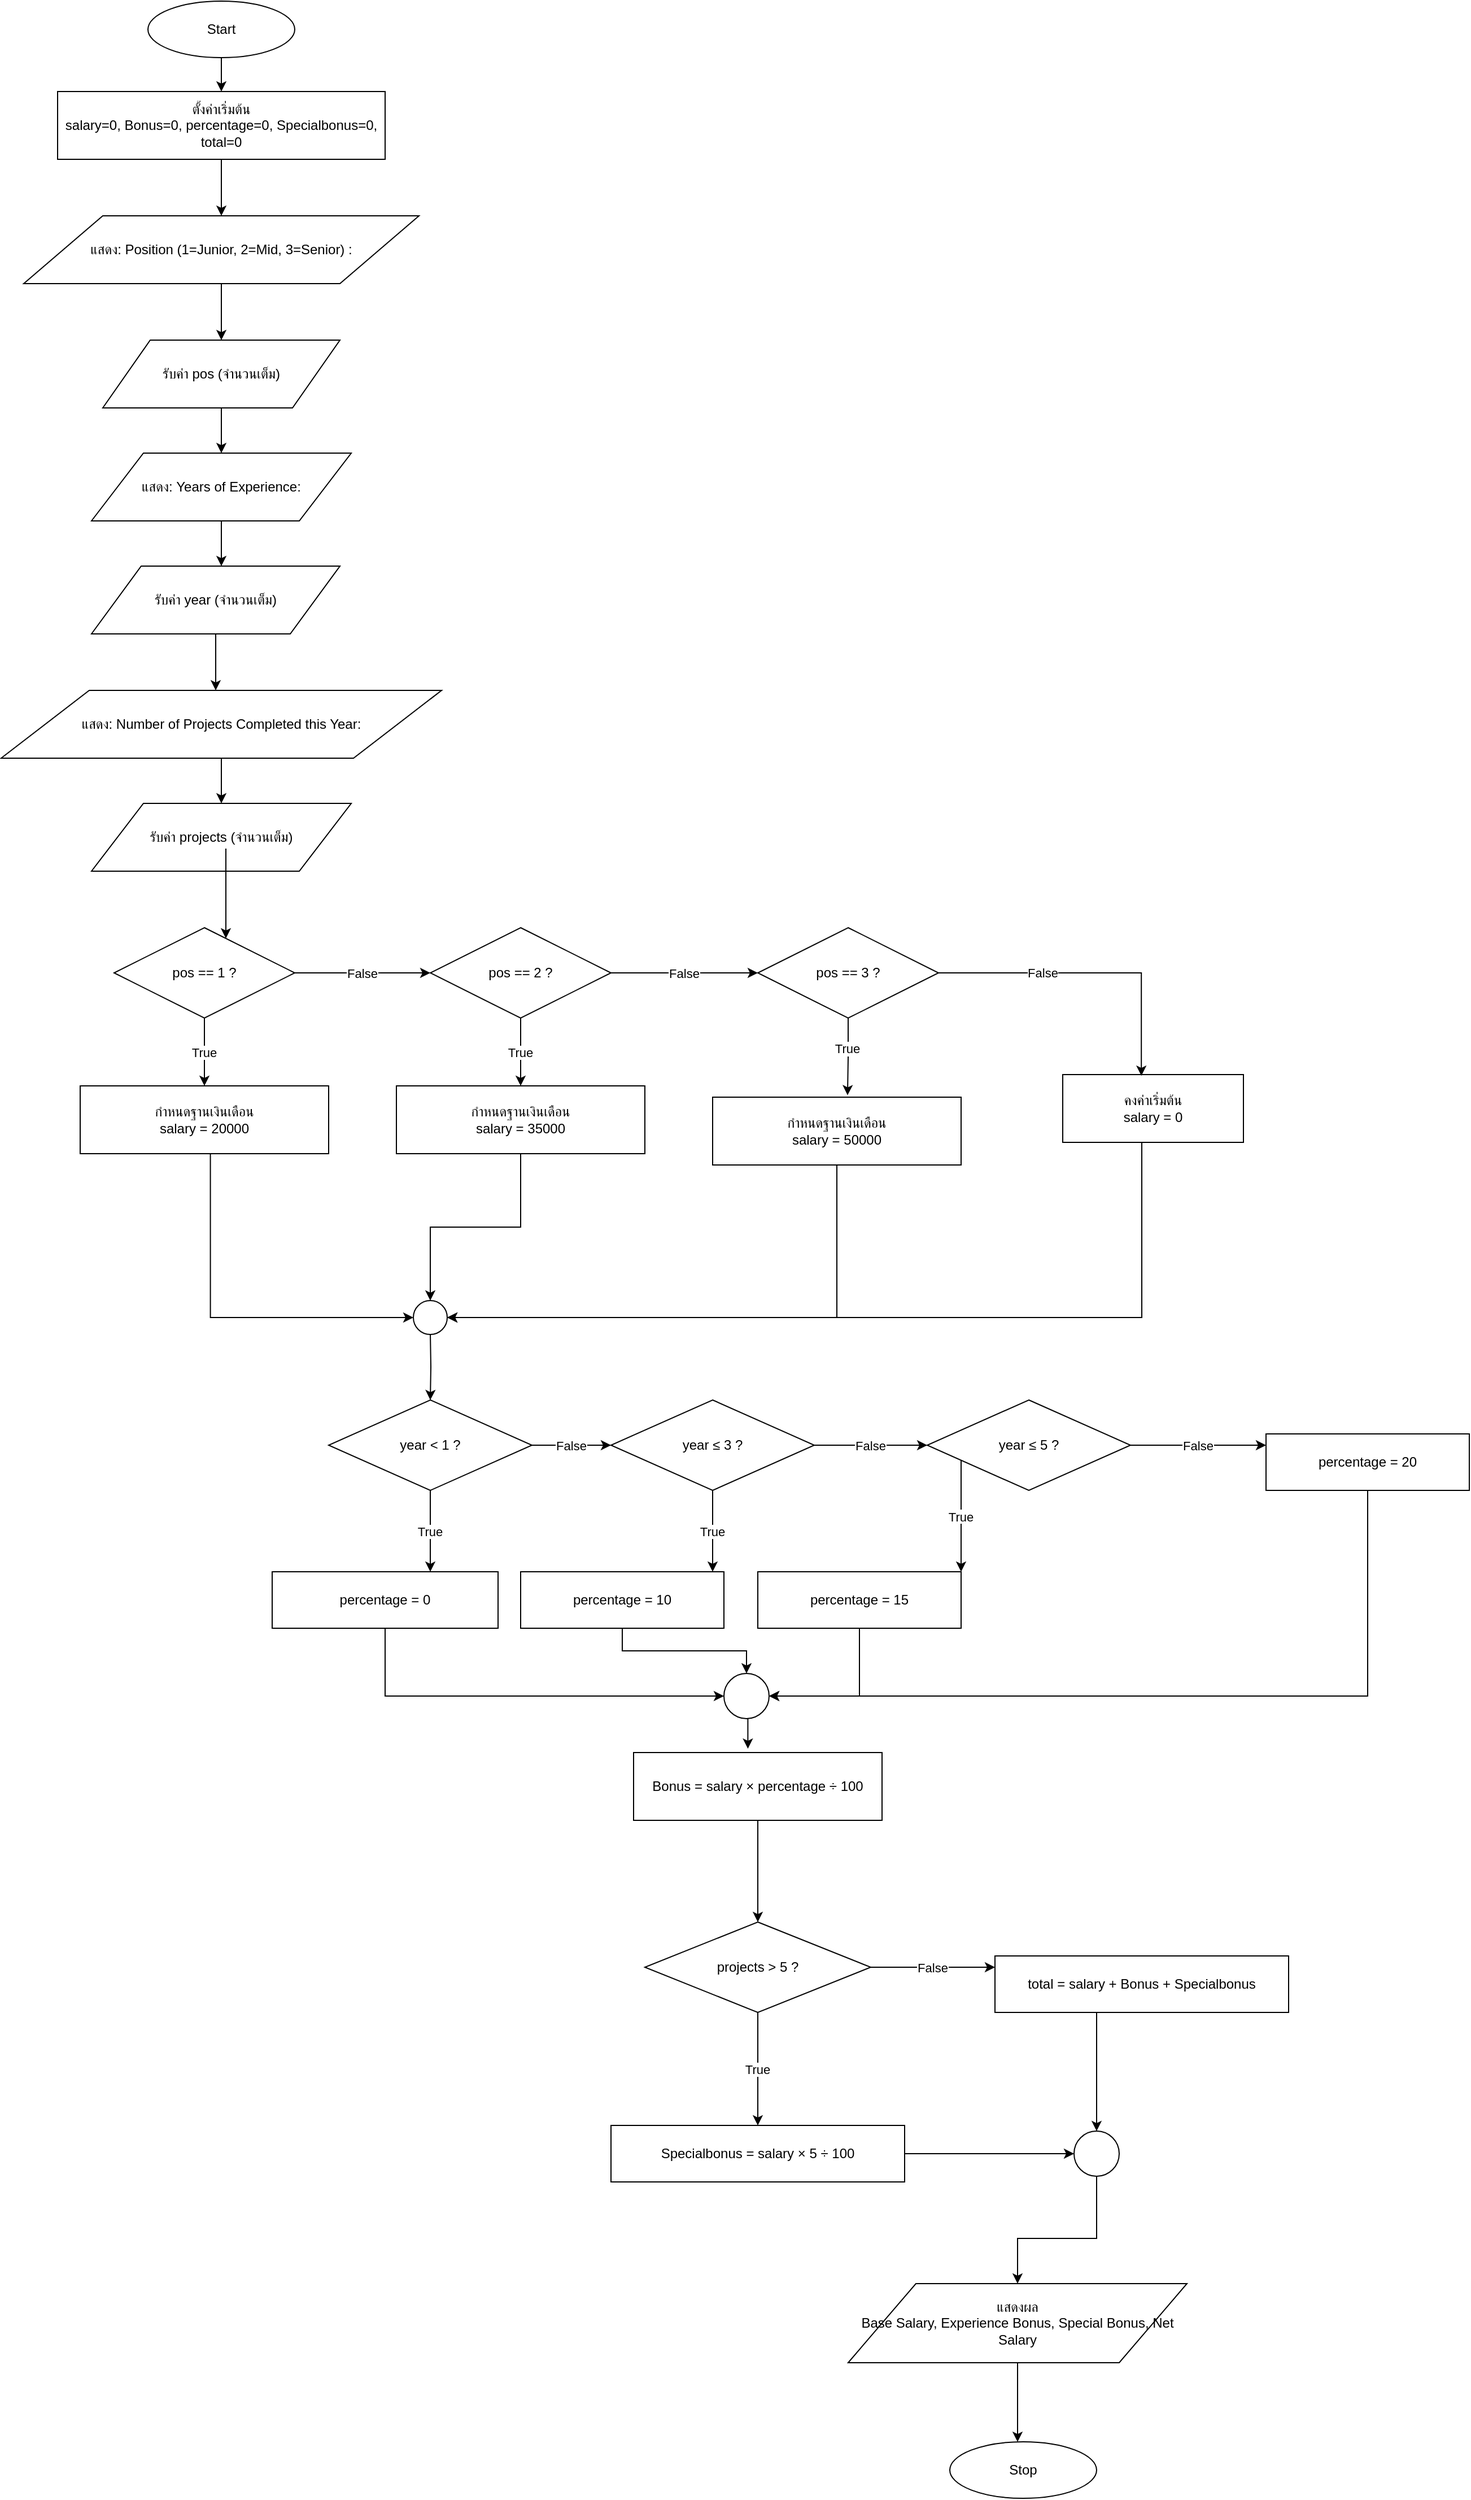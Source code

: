 <mxfile version="28.2.5">
  <diagram name="หน้า-1" id="OCQVYchyi37NQFthfEx4">
    <mxGraphModel grid="1" page="1" gridSize="10" guides="1" tooltips="1" connect="1" arrows="1" fold="1" pageScale="1" pageWidth="1654" pageHeight="2336" math="0" shadow="0">
      <root>
        <mxCell id="0" />
        <mxCell id="1" parent="0" />
        <mxCell id="start" value="Start" style="ellipse;whiteSpace=wrap;html=1;" vertex="1" parent="1">
          <mxGeometry x="360" y="-150" width="130" height="50" as="geometry" />
        </mxCell>
        <mxCell id="init" value="ตั้งค่าเริ่มต้น&#xa;salary=0, Bonus=0, percentage=0, Specialbonus=0, total=0" style="whiteSpace=wrap;html=1;" vertex="1" parent="1">
          <mxGeometry x="280" y="-70" width="290" height="60" as="geometry" />
        </mxCell>
        <mxCell id="io_pos1" value="แสดง: Position (1=Junior, 2=Mid, 3=Senior) :" style="shape=parallelogram;perimeter=parallelogramPerimeter;whiteSpace=wrap;html=1;" vertex="1" parent="1">
          <mxGeometry x="250" y="40" width="350" height="60" as="geometry" />
        </mxCell>
        <mxCell id="io_pos2" value="รับค่า pos (จำนวนเต็ม)" style="shape=parallelogram;perimeter=parallelogramPerimeter;whiteSpace=wrap;html=1;" vertex="1" parent="1">
          <mxGeometry x="320" y="150" width="210" height="60" as="geometry" />
        </mxCell>
        <mxCell id="io_year1" value="แสดง: Years of Experience:" style="shape=parallelogram;perimeter=parallelogramPerimeter;whiteSpace=wrap;html=1;" vertex="1" parent="1">
          <mxGeometry x="310" y="250" width="230" height="60" as="geometry" />
        </mxCell>
        <mxCell id="io_year2" value="รับค่า year (จำนวนเต็ม)" style="shape=parallelogram;perimeter=parallelogramPerimeter;whiteSpace=wrap;html=1;" vertex="1" parent="1">
          <mxGeometry x="310" y="350" width="220" height="60" as="geometry" />
        </mxCell>
        <mxCell id="io_proj1" value="แสดง: Number of Projects Completed this Year:" style="shape=parallelogram;perimeter=parallelogramPerimeter;whiteSpace=wrap;html=1;" vertex="1" parent="1">
          <mxGeometry x="230" y="460" width="390" height="60" as="geometry" />
        </mxCell>
        <mxCell id="io_proj2" value="รับค่า projects (จำนวนเต็ม)" style="shape=parallelogram;perimeter=parallelogramPerimeter;whiteSpace=wrap;html=1;" vertex="1" parent="1">
          <mxGeometry x="310" y="560" width="230" height="60" as="geometry" />
        </mxCell>
        <mxCell id="c_pos1" value="pos == 1 ?" style="rhombus;whiteSpace=wrap;html=1;" vertex="1" parent="1">
          <mxGeometry x="330" y="670" width="160" height="80" as="geometry" />
        </mxCell>
        <mxCell id="3Sq2XiwDMk4CIQSRiVFK-6" style="edgeStyle=orthogonalEdgeStyle;rounded=0;orthogonalLoop=1;jettySize=auto;html=1;entryX=0;entryY=0.5;entryDx=0;entryDy=0;exitX=0.524;exitY=0.995;exitDx=0;exitDy=0;exitPerimeter=0;" edge="1" parent="1" source="p_pos1" target="3Sq2XiwDMk4CIQSRiVFK-5">
          <mxGeometry relative="1" as="geometry" />
        </mxCell>
        <mxCell id="p_pos1" value="กำหนดฐานเงินเดือน&#xa;salary = 20000" style="whiteSpace=wrap;html=1;" vertex="1" parent="1">
          <mxGeometry x="300" y="810.0" width="220" height="60" as="geometry" />
        </mxCell>
        <mxCell id="c_pos2" value="pos == 2 ?" style="rhombus;whiteSpace=wrap;html=1;" vertex="1" parent="1">
          <mxGeometry x="610" y="670" width="160" height="80" as="geometry" />
        </mxCell>
        <mxCell id="3Sq2XiwDMk4CIQSRiVFK-7" style="edgeStyle=orthogonalEdgeStyle;rounded=0;orthogonalLoop=1;jettySize=auto;html=1;entryX=0.5;entryY=0;entryDx=0;entryDy=0;" edge="1" parent="1" source="p_pos2" target="3Sq2XiwDMk4CIQSRiVFK-5">
          <mxGeometry relative="1" as="geometry" />
        </mxCell>
        <mxCell id="p_pos2" value="กำหนดฐานเงินเดือน&#xa;salary = 35000" style="whiteSpace=wrap;html=1;" vertex="1" parent="1">
          <mxGeometry x="580" y="810.0" width="220" height="60" as="geometry" />
        </mxCell>
        <mxCell id="c_pos3" value="pos == 3 ?" style="rhombus;whiteSpace=wrap;html=1;" vertex="1" parent="1">
          <mxGeometry x="900" y="670" width="160" height="80" as="geometry" />
        </mxCell>
        <mxCell id="3Sq2XiwDMk4CIQSRiVFK-8" style="edgeStyle=orthogonalEdgeStyle;rounded=0;orthogonalLoop=1;jettySize=auto;html=1;entryX=1;entryY=0.5;entryDx=0;entryDy=0;" edge="1" parent="1" source="p_pos3" target="3Sq2XiwDMk4CIQSRiVFK-5">
          <mxGeometry relative="1" as="geometry">
            <Array as="points">
              <mxPoint x="970" y="1015" />
            </Array>
          </mxGeometry>
        </mxCell>
        <mxCell id="p_pos3" value="กำหนดฐานเงินเดือน&#xa;salary = 50000" style="whiteSpace=wrap;html=1;" vertex="1" parent="1">
          <mxGeometry x="860" y="820" width="220" height="60" as="geometry" />
        </mxCell>
        <mxCell id="3Sq2XiwDMk4CIQSRiVFK-9" style="edgeStyle=orthogonalEdgeStyle;rounded=0;orthogonalLoop=1;jettySize=auto;html=1;entryX=1;entryY=0.5;entryDx=0;entryDy=0;" edge="1" parent="1" source="p_pos_else" target="3Sq2XiwDMk4CIQSRiVFK-5">
          <mxGeometry relative="1" as="geometry">
            <Array as="points">
              <mxPoint x="1240" y="1015" />
            </Array>
          </mxGeometry>
        </mxCell>
        <mxCell id="p_pos_else" value="คงค่าเริ่มต้น&#xa;salary = 0" style="whiteSpace=wrap;html=1;" vertex="1" parent="1">
          <mxGeometry x="1170" y="800" width="160" height="60" as="geometry" />
        </mxCell>
        <mxCell id="3Sq2XiwDMk4CIQSRiVFK-4" style="edgeStyle=orthogonalEdgeStyle;rounded=0;orthogonalLoop=1;jettySize=auto;html=1;entryX=0.5;entryY=0;entryDx=0;entryDy=0;" edge="1" parent="1" target="c_y1">
          <mxGeometry relative="1" as="geometry">
            <mxPoint x="610" y="1028.18" as="sourcePoint" />
          </mxGeometry>
        </mxCell>
        <mxCell id="c_y1" value="year &lt; 1 ?" style="rhombus;whiteSpace=wrap;html=1;" vertex="1" parent="1">
          <mxGeometry x="520" y="1088" width="180" height="80" as="geometry" />
        </mxCell>
        <mxCell id="Nq_qjhr0HyUAWgFXekSo-2" style="edgeStyle=orthogonalEdgeStyle;rounded=0;orthogonalLoop=1;jettySize=auto;html=1;exitX=0.5;exitY=1;exitDx=0;exitDy=0;entryX=0;entryY=0.5;entryDx=0;entryDy=0;" edge="1" parent="1" source="p_y1" target="Nq_qjhr0HyUAWgFXekSo-1">
          <mxGeometry relative="1" as="geometry" />
        </mxCell>
        <mxCell id="p_y1" value="percentage = 0" style="whiteSpace=wrap;html=1;" vertex="1" parent="1">
          <mxGeometry x="470" y="1240" width="200" height="50" as="geometry" />
        </mxCell>
        <mxCell id="c_y2" value="year ≤ 3 ?" style="rhombus;whiteSpace=wrap;html=1;" vertex="1" parent="1">
          <mxGeometry x="770" y="1088" width="180" height="80" as="geometry" />
        </mxCell>
        <mxCell id="Nq_qjhr0HyUAWgFXekSo-3" style="edgeStyle=orthogonalEdgeStyle;rounded=0;orthogonalLoop=1;jettySize=auto;html=1;exitX=0.5;exitY=1;exitDx=0;exitDy=0;entryX=0.5;entryY=0;entryDx=0;entryDy=0;" edge="1" parent="1" source="p_y2" target="Nq_qjhr0HyUAWgFXekSo-1">
          <mxGeometry relative="1" as="geometry" />
        </mxCell>
        <mxCell id="p_y2" value="percentage = 10" style="whiteSpace=wrap;html=1;" vertex="1" parent="1">
          <mxGeometry x="690" y="1240" width="180" height="50" as="geometry" />
        </mxCell>
        <mxCell id="c_y3" value="year ≤ 5 ?" style="rhombus;whiteSpace=wrap;html=1;" vertex="1" parent="1">
          <mxGeometry x="1050" y="1088" width="180" height="80" as="geometry" />
        </mxCell>
        <mxCell id="Nq_qjhr0HyUAWgFXekSo-4" style="edgeStyle=orthogonalEdgeStyle;rounded=0;orthogonalLoop=1;jettySize=auto;html=1;exitX=0.5;exitY=1;exitDx=0;exitDy=0;entryX=1;entryY=0.5;entryDx=0;entryDy=0;" edge="1" parent="1" source="p_y3" target="Nq_qjhr0HyUAWgFXekSo-1">
          <mxGeometry relative="1" as="geometry" />
        </mxCell>
        <mxCell id="p_y3" value="percentage = 15" style="whiteSpace=wrap;html=1;" vertex="1" parent="1">
          <mxGeometry x="900" y="1240" width="180" height="50" as="geometry" />
        </mxCell>
        <mxCell id="Nq_qjhr0HyUAWgFXekSo-6" style="edgeStyle=orthogonalEdgeStyle;rounded=0;orthogonalLoop=1;jettySize=auto;html=1;exitX=0.5;exitY=1;exitDx=0;exitDy=0;entryX=1;entryY=0.5;entryDx=0;entryDy=0;" edge="1" parent="1" source="p_y4" target="Nq_qjhr0HyUAWgFXekSo-1">
          <mxGeometry relative="1" as="geometry" />
        </mxCell>
        <mxCell id="p_y4" value="percentage = 20" style="whiteSpace=wrap;html=1;" vertex="1" parent="1">
          <mxGeometry x="1350" y="1118" width="180" height="50" as="geometry" />
        </mxCell>
        <mxCell id="Nq_qjhr0HyUAWgFXekSo-9" style="edgeStyle=orthogonalEdgeStyle;rounded=0;orthogonalLoop=1;jettySize=auto;html=1;exitX=0.5;exitY=1;exitDx=0;exitDy=0;entryX=0.5;entryY=0;entryDx=0;entryDy=0;" edge="1" parent="1" source="p_bonus" target="c_proj">
          <mxGeometry relative="1" as="geometry" />
        </mxCell>
        <mxCell id="p_bonus" value="Bonus = salary × percentage ÷ 100" style="whiteSpace=wrap;html=1;" vertex="1" parent="1">
          <mxGeometry x="790" y="1400" width="220" height="60" as="geometry" />
        </mxCell>
        <mxCell id="c_proj" value="projects &gt; 5 ?" style="rhombus;whiteSpace=wrap;html=1;" vertex="1" parent="1">
          <mxGeometry x="800" y="1550" width="200" height="80" as="geometry" />
        </mxCell>
        <mxCell id="Nq_qjhr0HyUAWgFXekSo-14" style="edgeStyle=orthogonalEdgeStyle;rounded=0;orthogonalLoop=1;jettySize=auto;html=1;exitX=1;exitY=0.5;exitDx=0;exitDy=0;entryX=0;entryY=0.5;entryDx=0;entryDy=0;" edge="1" parent="1" source="p_spec" target="Nq_qjhr0HyUAWgFXekSo-10">
          <mxGeometry relative="1" as="geometry" />
        </mxCell>
        <mxCell id="p_spec" value="Specialbonus = salary × 5 ÷ 100" style="whiteSpace=wrap;html=1;" vertex="1" parent="1">
          <mxGeometry x="770" y="1730" width="260" height="50" as="geometry" />
        </mxCell>
        <mxCell id="Nq_qjhr0HyUAWgFXekSo-11" style="edgeStyle=orthogonalEdgeStyle;rounded=0;orthogonalLoop=1;jettySize=auto;html=1;exitX=0.5;exitY=1;exitDx=0;exitDy=0;entryX=0.5;entryY=0;entryDx=0;entryDy=0;" edge="1" parent="1" source="p_total" target="Nq_qjhr0HyUAWgFXekSo-10">
          <mxGeometry relative="1" as="geometry">
            <Array as="points">
              <mxPoint x="1200" y="1630" />
            </Array>
          </mxGeometry>
        </mxCell>
        <mxCell id="p_total" value="total = salary + Bonus + Specialbonus" style="whiteSpace=wrap;html=1;" vertex="1" parent="1">
          <mxGeometry x="1110" y="1580" width="260" height="50" as="geometry" />
        </mxCell>
        <mxCell id="io_out" value="แสดงผล&#xa;Base Salary, Experience Bonus, Special Bonus, Net Salary" style="shape=parallelogram;perimeter=parallelogramPerimeter;whiteSpace=wrap;html=1;" vertex="1" parent="1">
          <mxGeometry x="980" y="1870" width="300" height="70" as="geometry" />
        </mxCell>
        <mxCell id="stop" value="Stop" style="ellipse;whiteSpace=wrap;html=1;" vertex="1" parent="1">
          <mxGeometry x="1070" y="2010" width="130" height="50" as="geometry" />
        </mxCell>
        <mxCell id="e0" style="endArrow=classic;orthogonal=1;rounded=0;" edge="1" parent="1" source="start" target="init">
          <mxGeometry relative="1" as="geometry" />
        </mxCell>
        <mxCell id="e1" style="endArrow=classic;orthogonal=1;rounded=0;" edge="1" parent="1" source="init" target="io_pos1">
          <mxGeometry relative="1" as="geometry" />
        </mxCell>
        <mxCell id="e2" style="endArrow=classic;orthogonal=1;rounded=0;" edge="1" parent="1" source="io_pos1" target="io_pos2">
          <mxGeometry relative="1" as="geometry" />
        </mxCell>
        <mxCell id="e3" style="endArrow=classic;orthogonal=1;rounded=0;" edge="1" parent="1" source="io_pos2" target="io_year1">
          <mxGeometry relative="1" as="geometry" />
        </mxCell>
        <mxCell id="e4" style="endArrow=classic;orthogonal=1;rounded=0;" edge="1" parent="1" source="io_year1" target="io_year2">
          <mxGeometry relative="1" as="geometry" />
        </mxCell>
        <mxCell id="e5" style="endArrow=classic;orthogonal=1;rounded=0;" edge="1" parent="1" source="io_year2" target="io_proj1">
          <mxGeometry relative="1" as="geometry" />
        </mxCell>
        <mxCell id="e6" style="endArrow=classic;orthogonal=1;rounded=0;" edge="1" parent="1" source="io_proj1" target="io_proj2">
          <mxGeometry relative="1" as="geometry" />
        </mxCell>
        <mxCell id="e7" style="endArrow=classic;orthogonal=1;rounded=0;" edge="1" parent="1" target="c_pos1">
          <mxGeometry relative="1" as="geometry">
            <mxPoint x="429" y="600" as="sourcePoint" />
          </mxGeometry>
        </mxCell>
        <mxCell id="ep1t" value="True" style="endArrow=classic;orthogonal=1;rounded=0;exitX=0.5;exitY=1;exitDx=0;exitDy=0;" edge="1" parent="1" source="c_pos1" target="p_pos1">
          <mxGeometry relative="1" as="geometry">
            <mxPoint x="400" y="888.18" as="sourcePoint" />
          </mxGeometry>
        </mxCell>
        <mxCell id="ep1f" value="False" style="endArrow=classic;orthogonal=1;rounded=0;" edge="1" parent="1" source="c_pos1" target="c_pos2">
          <mxGeometry relative="1" as="geometry" />
        </mxCell>
        <mxCell id="ep2t" value="True" style="endArrow=classic;orthogonal=1;rounded=0;exitX=0.5;exitY=1;exitDx=0;exitDy=0;" edge="1" parent="1" source="c_pos2" target="p_pos2">
          <mxGeometry relative="1" as="geometry">
            <mxPoint x="610" y="888.18" as="sourcePoint" />
          </mxGeometry>
        </mxCell>
        <mxCell id="ep2f" value="False" style="endArrow=classic;orthogonal=1;rounded=0;" edge="1" parent="1" source="c_pos2" target="c_pos3">
          <mxGeometry relative="1" as="geometry" />
        </mxCell>
        <mxCell id="ey1t" value="True" style="endArrow=classic;orthogonal=1;rounded=0;" edge="1" parent="1" source="c_y1" target="p_y1">
          <mxGeometry relative="1" as="geometry" />
        </mxCell>
        <mxCell id="ey1f" value="False" style="endArrow=classic;orthogonal=1;rounded=0;" edge="1" parent="1" source="c_y1" target="c_y2">
          <mxGeometry relative="1" as="geometry" />
        </mxCell>
        <mxCell id="ey2t" value="True" style="endArrow=classic;orthogonal=1;rounded=0;" edge="1" parent="1" source="c_y2" target="p_y2">
          <mxGeometry relative="1" as="geometry" />
        </mxCell>
        <mxCell id="ey2f" value="False" style="endArrow=classic;orthogonal=1;rounded=0;" edge="1" parent="1" source="c_y2" target="c_y3">
          <mxGeometry relative="1" as="geometry" />
        </mxCell>
        <mxCell id="ey3t" value="True" style="endArrow=classic;orthogonal=1;rounded=0;" edge="1" parent="1" source="c_y3" target="p_y3">
          <mxGeometry relative="1" as="geometry" />
        </mxCell>
        <mxCell id="ey3f" value="False" style="endArrow=classic;orthogonal=1;rounded=0;" edge="1" parent="1" source="c_y3" target="p_y4">
          <mxGeometry relative="1" as="geometry" />
        </mxCell>
        <mxCell id="ept" value="True" style="endArrow=classic;orthogonal=1;rounded=0;" edge="1" parent="1" target="p_spec">
          <mxGeometry relative="1" as="geometry">
            <mxPoint x="900" y="1630" as="sourcePoint" />
          </mxGeometry>
        </mxCell>
        <mxCell id="epf" value="False" style="endArrow=classic;orthogonal=1;rounded=0;" edge="1" parent="1" target="p_total">
          <mxGeometry relative="1" as="geometry">
            <mxPoint x="1000" y="1590" as="sourcePoint" />
          </mxGeometry>
        </mxCell>
        <mxCell id="e_out_to_stop" style="endArrow=classic;orthogonal=1;rounded=0;" edge="1" parent="1" source="io_out" target="stop">
          <mxGeometry relative="1" as="geometry" />
        </mxCell>
        <mxCell id="3Sq2XiwDMk4CIQSRiVFK-3" style="edgeStyle=orthogonalEdgeStyle;rounded=0;orthogonalLoop=1;jettySize=auto;html=1;entryX=0.543;entryY=-0.029;entryDx=0;entryDy=0;entryPerimeter=0;" edge="1" parent="1" source="c_pos3" target="p_pos3">
          <mxGeometry relative="1" as="geometry" />
        </mxCell>
        <mxCell id="3Sq2XiwDMk4CIQSRiVFK-16" value="True" style="edgeLabel;html=1;align=center;verticalAlign=middle;resizable=0;points=[];" vertex="1" connectable="0" parent="3Sq2XiwDMk4CIQSRiVFK-3">
          <mxGeometry x="-0.227" y="-1" relative="1" as="geometry">
            <mxPoint as="offset" />
          </mxGeometry>
        </mxCell>
        <mxCell id="3Sq2XiwDMk4CIQSRiVFK-5" value="" style="ellipse;whiteSpace=wrap;html=1;aspect=fixed;" vertex="1" parent="1">
          <mxGeometry x="595" y="1000" width="30" height="30" as="geometry" />
        </mxCell>
        <mxCell id="3Sq2XiwDMk4CIQSRiVFK-10" style="edgeStyle=orthogonalEdgeStyle;rounded=0;orthogonalLoop=1;jettySize=auto;html=1;entryX=0.435;entryY=0.018;entryDx=0;entryDy=0;entryPerimeter=0;" edge="1" parent="1" source="c_pos3" target="p_pos_else">
          <mxGeometry relative="1" as="geometry" />
        </mxCell>
        <mxCell id="3Sq2XiwDMk4CIQSRiVFK-15" value="False" style="edgeLabel;html=1;align=center;verticalAlign=middle;resizable=0;points=[];" vertex="1" connectable="0" parent="3Sq2XiwDMk4CIQSRiVFK-10">
          <mxGeometry x="-0.32" relative="1" as="geometry">
            <mxPoint as="offset" />
          </mxGeometry>
        </mxCell>
        <mxCell id="Nq_qjhr0HyUAWgFXekSo-1" value="" style="ellipse;whiteSpace=wrap;html=1;aspect=fixed;" vertex="1" parent="1">
          <mxGeometry x="870" y="1330" width="40" height="40" as="geometry" />
        </mxCell>
        <mxCell id="Nq_qjhr0HyUAWgFXekSo-8" style="edgeStyle=orthogonalEdgeStyle;rounded=0;orthogonalLoop=1;jettySize=auto;html=1;exitX=0.5;exitY=1;exitDx=0;exitDy=0;entryX=0.46;entryY=-0.057;entryDx=0;entryDy=0;entryPerimeter=0;" edge="1" parent="1" source="Nq_qjhr0HyUAWgFXekSo-1" target="p_bonus">
          <mxGeometry relative="1" as="geometry" />
        </mxCell>
        <mxCell id="Nq_qjhr0HyUAWgFXekSo-13" style="edgeStyle=orthogonalEdgeStyle;rounded=0;orthogonalLoop=1;jettySize=auto;html=1;exitX=0.5;exitY=1;exitDx=0;exitDy=0;entryX=0.5;entryY=0;entryDx=0;entryDy=0;" edge="1" parent="1" source="Nq_qjhr0HyUAWgFXekSo-10" target="io_out">
          <mxGeometry relative="1" as="geometry">
            <Array as="points">
              <mxPoint x="1200" y="1830" />
              <mxPoint x="1130" y="1830" />
            </Array>
          </mxGeometry>
        </mxCell>
        <mxCell id="Nq_qjhr0HyUAWgFXekSo-10" value="" style="ellipse;whiteSpace=wrap;html=1;aspect=fixed;" vertex="1" parent="1">
          <mxGeometry x="1180" y="1735" width="40" height="40" as="geometry" />
        </mxCell>
      </root>
    </mxGraphModel>
  </diagram>
</mxfile>
